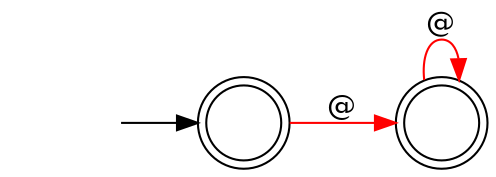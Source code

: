 digraph Automaton {
  rankdir = LR;
  0 [shape=doublecircle,label=""];
  initial [shape=plaintext,label=""];
  initial -> 0
  0 -> 1 [label="@",color=red]
  1 [shape=doublecircle,label=""];
  1 -> 1 [label="@",color=red]
}
